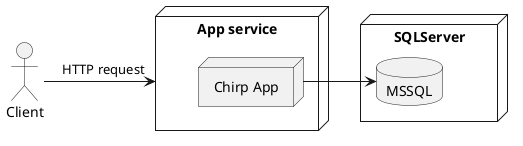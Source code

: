 @startuml Deployed Architecture
actor Client

Node "App service" as AzureServer {
    Node "Chirp App" as app
}

Node "SQLServer" as AzureDB{
    database "MSSQL" as MSSQL
}

Client -> AzureServer : HTTP request
app -> MSSQL 
@enduml